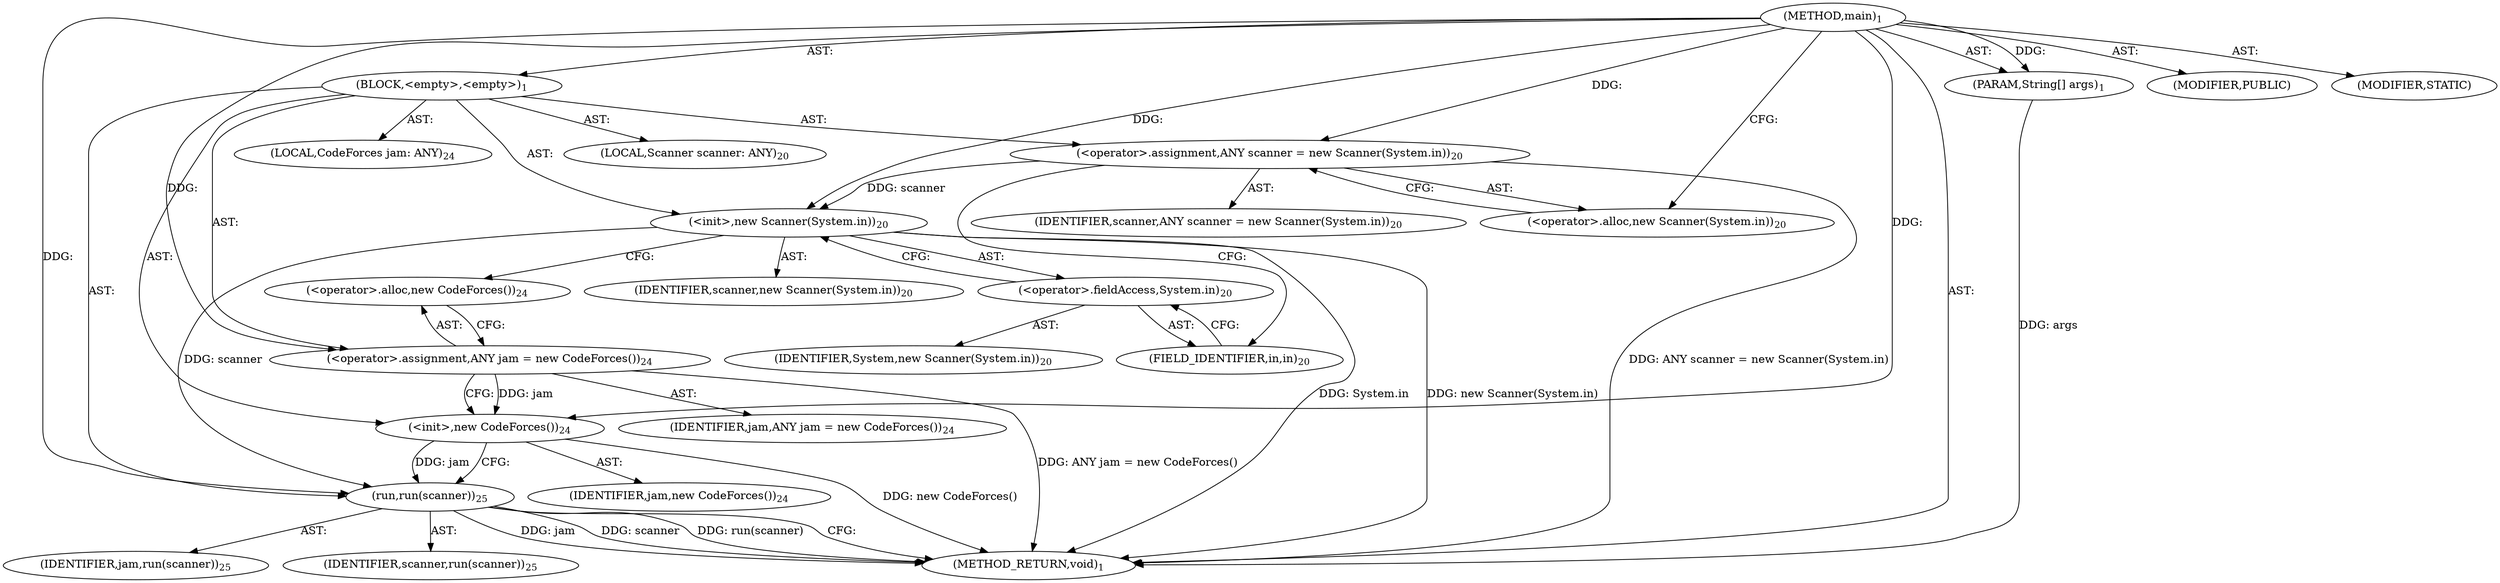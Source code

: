 digraph "main" {  
"21" [label = <(METHOD,main)<SUB>1</SUB>> ]
"22" [label = <(PARAM,String[] args)<SUB>1</SUB>> ]
"23" [label = <(BLOCK,&lt;empty&gt;,&lt;empty&gt;)<SUB>1</SUB>> ]
"4" [label = <(LOCAL,Scanner scanner: ANY)<SUB>20</SUB>> ]
"24" [label = <(&lt;operator&gt;.assignment,ANY scanner = new Scanner(System.in))<SUB>20</SUB>> ]
"25" [label = <(IDENTIFIER,scanner,ANY scanner = new Scanner(System.in))<SUB>20</SUB>> ]
"26" [label = <(&lt;operator&gt;.alloc,new Scanner(System.in))<SUB>20</SUB>> ]
"27" [label = <(&lt;init&gt;,new Scanner(System.in))<SUB>20</SUB>> ]
"3" [label = <(IDENTIFIER,scanner,new Scanner(System.in))<SUB>20</SUB>> ]
"28" [label = <(&lt;operator&gt;.fieldAccess,System.in)<SUB>20</SUB>> ]
"29" [label = <(IDENTIFIER,System,new Scanner(System.in))<SUB>20</SUB>> ]
"30" [label = <(FIELD_IDENTIFIER,in,in)<SUB>20</SUB>> ]
"6" [label = <(LOCAL,CodeForces jam: ANY)<SUB>24</SUB>> ]
"31" [label = <(&lt;operator&gt;.assignment,ANY jam = new CodeForces())<SUB>24</SUB>> ]
"32" [label = <(IDENTIFIER,jam,ANY jam = new CodeForces())<SUB>24</SUB>> ]
"33" [label = <(&lt;operator&gt;.alloc,new CodeForces())<SUB>24</SUB>> ]
"34" [label = <(&lt;init&gt;,new CodeForces())<SUB>24</SUB>> ]
"5" [label = <(IDENTIFIER,jam,new CodeForces())<SUB>24</SUB>> ]
"35" [label = <(run,run(scanner))<SUB>25</SUB>> ]
"36" [label = <(IDENTIFIER,jam,run(scanner))<SUB>25</SUB>> ]
"37" [label = <(IDENTIFIER,scanner,run(scanner))<SUB>25</SUB>> ]
"38" [label = <(MODIFIER,PUBLIC)> ]
"39" [label = <(MODIFIER,STATIC)> ]
"40" [label = <(METHOD_RETURN,void)<SUB>1</SUB>> ]
  "21" -> "22"  [ label = "AST: "] 
  "21" -> "23"  [ label = "AST: "] 
  "21" -> "38"  [ label = "AST: "] 
  "21" -> "39"  [ label = "AST: "] 
  "21" -> "40"  [ label = "AST: "] 
  "23" -> "4"  [ label = "AST: "] 
  "23" -> "24"  [ label = "AST: "] 
  "23" -> "27"  [ label = "AST: "] 
  "23" -> "6"  [ label = "AST: "] 
  "23" -> "31"  [ label = "AST: "] 
  "23" -> "34"  [ label = "AST: "] 
  "23" -> "35"  [ label = "AST: "] 
  "24" -> "25"  [ label = "AST: "] 
  "24" -> "26"  [ label = "AST: "] 
  "27" -> "3"  [ label = "AST: "] 
  "27" -> "28"  [ label = "AST: "] 
  "28" -> "29"  [ label = "AST: "] 
  "28" -> "30"  [ label = "AST: "] 
  "31" -> "32"  [ label = "AST: "] 
  "31" -> "33"  [ label = "AST: "] 
  "34" -> "5"  [ label = "AST: "] 
  "35" -> "36"  [ label = "AST: "] 
  "35" -> "37"  [ label = "AST: "] 
  "24" -> "30"  [ label = "CFG: "] 
  "27" -> "33"  [ label = "CFG: "] 
  "31" -> "34"  [ label = "CFG: "] 
  "34" -> "35"  [ label = "CFG: "] 
  "35" -> "40"  [ label = "CFG: "] 
  "26" -> "24"  [ label = "CFG: "] 
  "28" -> "27"  [ label = "CFG: "] 
  "33" -> "31"  [ label = "CFG: "] 
  "30" -> "28"  [ label = "CFG: "] 
  "21" -> "26"  [ label = "CFG: "] 
  "22" -> "40"  [ label = "DDG: args"] 
  "24" -> "40"  [ label = "DDG: ANY scanner = new Scanner(System.in)"] 
  "27" -> "40"  [ label = "DDG: System.in"] 
  "27" -> "40"  [ label = "DDG: new Scanner(System.in)"] 
  "31" -> "40"  [ label = "DDG: ANY jam = new CodeForces()"] 
  "34" -> "40"  [ label = "DDG: new CodeForces()"] 
  "35" -> "40"  [ label = "DDG: jam"] 
  "35" -> "40"  [ label = "DDG: scanner"] 
  "35" -> "40"  [ label = "DDG: run(scanner)"] 
  "21" -> "22"  [ label = "DDG: "] 
  "21" -> "24"  [ label = "DDG: "] 
  "21" -> "31"  [ label = "DDG: "] 
  "24" -> "27"  [ label = "DDG: scanner"] 
  "21" -> "27"  [ label = "DDG: "] 
  "31" -> "34"  [ label = "DDG: jam"] 
  "21" -> "34"  [ label = "DDG: "] 
  "34" -> "35"  [ label = "DDG: jam"] 
  "21" -> "35"  [ label = "DDG: "] 
  "27" -> "35"  [ label = "DDG: scanner"] 
}

